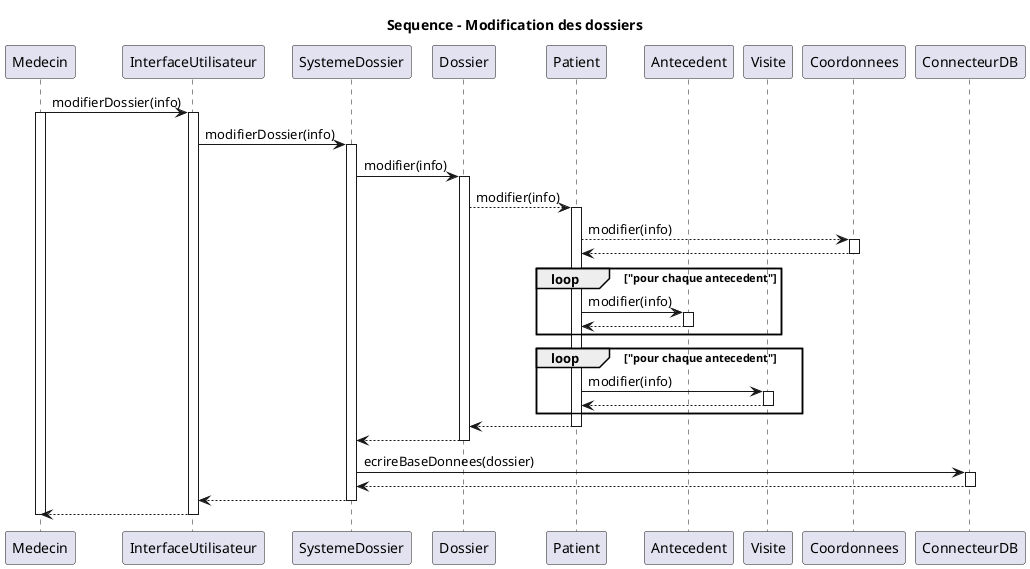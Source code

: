 @startuml sequenceModificationPatient

title Sequence - Modification des dossiers

participant Medecin as M
participant InterfaceUtilisateur as U
participant SystemeDossier as S
participant Dossier as D
participant Patient as P
participant Antecedent as A
participant Visite as V
participant Coordonnees as C
participant ConnecteurDB as DB


M -> U: modifierDossier(info)
activate M
activate U
U -> S: modifierDossier(info)
activate S
S -> D: modifier(info)
activate D
D --> P: modifier(info)
activate P
P --> C: modifier(info)
activate C
C --> P
deactivate C

loop "pour chaque antecedent"
  P -> A: modifier(info)
  activate A
  A --> P
  deactivate A
end loop

loop "pour chaque antecedent"
  P -> V: modifier(info)
  activate V
  V --> P
  deactivate V
end loop

P --> D
deactivate P
D --> S
deactivate D
S -> DB: ecrireBaseDonnees(dossier)
activate DB
DB --> S
deactivate DB
S --> U
deactivate S
U --> M
deactivate U
deactivate M

@enduml
